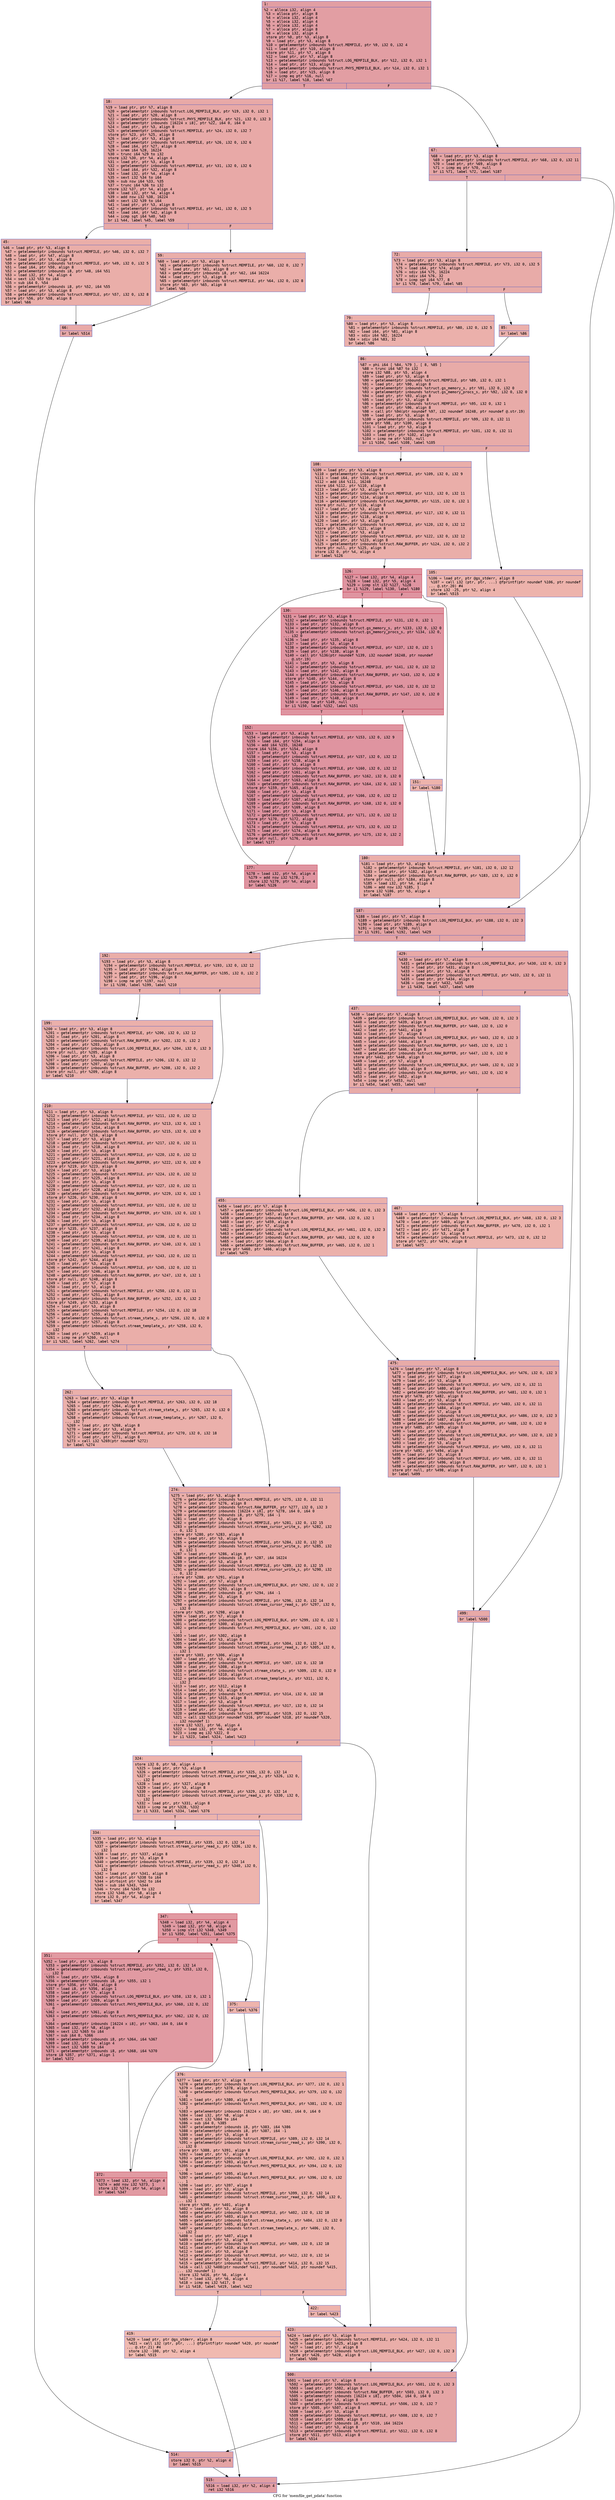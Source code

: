 digraph "CFG for 'memfile_get_pdata' function" {
	label="CFG for 'memfile_get_pdata' function";

	Node0x600000e1c410 [shape=record,color="#3d50c3ff", style=filled, fillcolor="#be242e70" fontname="Courier",label="{1:\l|  %2 = alloca i32, align 4\l  %3 = alloca ptr, align 8\l  %4 = alloca i32, align 4\l  %5 = alloca i32, align 4\l  %6 = alloca i32, align 4\l  %7 = alloca ptr, align 8\l  %8 = alloca i32, align 4\l  store ptr %0, ptr %3, align 8\l  %9 = load ptr, ptr %3, align 8\l  %10 = getelementptr inbounds %struct.MEMFILE, ptr %9, i32 0, i32 4\l  %11 = load ptr, ptr %10, align 8\l  store ptr %11, ptr %7, align 8\l  %12 = load ptr, ptr %7, align 8\l  %13 = getelementptr inbounds %struct.LOG_MEMFILE_BLK, ptr %12, i32 0, i32 1\l  %14 = load ptr, ptr %13, align 8\l  %15 = getelementptr inbounds %struct.PHYS_MEMFILE_BLK, ptr %14, i32 0, i32 1\l  %16 = load ptr, ptr %15, align 8\l  %17 = icmp eq ptr %16, null\l  br i1 %17, label %18, label %67\l|{<s0>T|<s1>F}}"];
	Node0x600000e1c410:s0 -> Node0x600000e1c780[tooltip="1 -> 18\nProbability 37.50%" ];
	Node0x600000e1c410:s1 -> Node0x600000e1c8c0[tooltip="1 -> 67\nProbability 62.50%" ];
	Node0x600000e1c780 [shape=record,color="#3d50c3ff", style=filled, fillcolor="#ca3b3770" fontname="Courier",label="{18:\l|  %19 = load ptr, ptr %7, align 8\l  %20 = getelementptr inbounds %struct.LOG_MEMFILE_BLK, ptr %19, i32 0, i32 1\l  %21 = load ptr, ptr %20, align 8\l  %22 = getelementptr inbounds %struct.PHYS_MEMFILE_BLK, ptr %21, i32 0, i32 3\l  %23 = getelementptr inbounds [16224 x i8], ptr %22, i64 0, i64 0\l  %24 = load ptr, ptr %3, align 8\l  %25 = getelementptr inbounds %struct.MEMFILE, ptr %24, i32 0, i32 7\l  store ptr %23, ptr %25, align 8\l  %26 = load ptr, ptr %3, align 8\l  %27 = getelementptr inbounds %struct.MEMFILE, ptr %26, i32 0, i32 6\l  %28 = load i64, ptr %27, align 8\l  %29 = srem i64 %28, 16224\l  %30 = trunc i64 %29 to i32\l  store i32 %30, ptr %4, align 4\l  %31 = load ptr, ptr %3, align 8\l  %32 = getelementptr inbounds %struct.MEMFILE, ptr %31, i32 0, i32 6\l  %33 = load i64, ptr %32, align 8\l  %34 = load i32, ptr %4, align 4\l  %35 = sext i32 %34 to i64\l  %36 = sub nsw i64 %33, %35\l  %37 = trunc i64 %36 to i32\l  store i32 %37, ptr %4, align 4\l  %38 = load i32, ptr %4, align 4\l  %39 = add nsw i32 %38, 16224\l  %40 = sext i32 %39 to i64\l  %41 = load ptr, ptr %3, align 8\l  %42 = getelementptr inbounds %struct.MEMFILE, ptr %41, i32 0, i32 5\l  %43 = load i64, ptr %42, align 8\l  %44 = icmp sgt i64 %40, %43\l  br i1 %44, label %45, label %59\l|{<s0>T|<s1>F}}"];
	Node0x600000e1c780:s0 -> Node0x600000e1c7d0[tooltip="18 -> 45\nProbability 50.00%" ];
	Node0x600000e1c780:s1 -> Node0x600000e1c820[tooltip="18 -> 59\nProbability 50.00%" ];
	Node0x600000e1c7d0 [shape=record,color="#3d50c3ff", style=filled, fillcolor="#d0473d70" fontname="Courier",label="{45:\l|  %46 = load ptr, ptr %3, align 8\l  %47 = getelementptr inbounds %struct.MEMFILE, ptr %46, i32 0, i32 7\l  %48 = load ptr, ptr %47, align 8\l  %49 = load ptr, ptr %3, align 8\l  %50 = getelementptr inbounds %struct.MEMFILE, ptr %49, i32 0, i32 5\l  %51 = load i64, ptr %50, align 8\l  %52 = getelementptr inbounds i8, ptr %48, i64 %51\l  %53 = load i32, ptr %4, align 4\l  %54 = sext i32 %53 to i64\l  %55 = sub i64 0, %54\l  %56 = getelementptr inbounds i8, ptr %52, i64 %55\l  %57 = load ptr, ptr %3, align 8\l  %58 = getelementptr inbounds %struct.MEMFILE, ptr %57, i32 0, i32 8\l  store ptr %56, ptr %58, align 8\l  br label %66\l}"];
	Node0x600000e1c7d0 -> Node0x600000e1c870[tooltip="45 -> 66\nProbability 100.00%" ];
	Node0x600000e1c820 [shape=record,color="#3d50c3ff", style=filled, fillcolor="#d0473d70" fontname="Courier",label="{59:\l|  %60 = load ptr, ptr %3, align 8\l  %61 = getelementptr inbounds %struct.MEMFILE, ptr %60, i32 0, i32 7\l  %62 = load ptr, ptr %61, align 8\l  %63 = getelementptr inbounds i8, ptr %62, i64 16224\l  %64 = load ptr, ptr %3, align 8\l  %65 = getelementptr inbounds %struct.MEMFILE, ptr %64, i32 0, i32 8\l  store ptr %63, ptr %65, align 8\l  br label %66\l}"];
	Node0x600000e1c820 -> Node0x600000e1c870[tooltip="59 -> 66\nProbability 100.00%" ];
	Node0x600000e1c870 [shape=record,color="#3d50c3ff", style=filled, fillcolor="#ca3b3770" fontname="Courier",label="{66:\l|  br label %514\l}"];
	Node0x600000e1c870 -> Node0x600000e1d400[tooltip="66 -> 514\nProbability 100.00%" ];
	Node0x600000e1c8c0 [shape=record,color="#3d50c3ff", style=filled, fillcolor="#c5333470" fontname="Courier",label="{67:\l|  %68 = load ptr, ptr %3, align 8\l  %69 = getelementptr inbounds %struct.MEMFILE, ptr %68, i32 0, i32 11\l  %70 = load ptr, ptr %69, align 8\l  %71 = icmp eq ptr %70, null\l  br i1 %71, label %72, label %187\l|{<s0>T|<s1>F}}"];
	Node0x600000e1c8c0:s0 -> Node0x600000e1c910[tooltip="67 -> 72\nProbability 37.50%" ];
	Node0x600000e1c8c0:s1 -> Node0x600000e1ccd0[tooltip="67 -> 187\nProbability 62.50%" ];
	Node0x600000e1c910 [shape=record,color="#3d50c3ff", style=filled, fillcolor="#cc403a70" fontname="Courier",label="{72:\l|  %73 = load ptr, ptr %3, align 8\l  %74 = getelementptr inbounds %struct.MEMFILE, ptr %73, i32 0, i32 5\l  %75 = load i64, ptr %74, align 8\l  %76 = sdiv i64 %75, 16224\l  %77 = sdiv i64 %76, 32\l  %78 = icmp sgt i64 %77, 8\l  br i1 %78, label %79, label %85\l|{<s0>T|<s1>F}}"];
	Node0x600000e1c910:s0 -> Node0x600000e1c960[tooltip="72 -> 79\nProbability 50.00%" ];
	Node0x600000e1c910:s1 -> Node0x600000e1c9b0[tooltip="72 -> 85\nProbability 50.00%" ];
	Node0x600000e1c960 [shape=record,color="#3d50c3ff", style=filled, fillcolor="#d24b4070" fontname="Courier",label="{79:\l|  %80 = load ptr, ptr %3, align 8\l  %81 = getelementptr inbounds %struct.MEMFILE, ptr %80, i32 0, i32 5\l  %82 = load i64, ptr %81, align 8\l  %83 = sdiv i64 %82, 16224\l  %84 = sdiv i64 %83, 32\l  br label %86\l}"];
	Node0x600000e1c960 -> Node0x600000e1ca00[tooltip="79 -> 86\nProbability 100.00%" ];
	Node0x600000e1c9b0 [shape=record,color="#3d50c3ff", style=filled, fillcolor="#d24b4070" fontname="Courier",label="{85:\l|  br label %86\l}"];
	Node0x600000e1c9b0 -> Node0x600000e1ca00[tooltip="85 -> 86\nProbability 100.00%" ];
	Node0x600000e1ca00 [shape=record,color="#3d50c3ff", style=filled, fillcolor="#cc403a70" fontname="Courier",label="{86:\l|  %87 = phi i64 [ %84, %79 ], [ 8, %85 ]\l  %88 = trunc i64 %87 to i32\l  store i32 %88, ptr %5, align 4\l  %89 = load ptr, ptr %3, align 8\l  %90 = getelementptr inbounds %struct.MEMFILE, ptr %89, i32 0, i32 1\l  %91 = load ptr, ptr %90, align 8\l  %92 = getelementptr inbounds %struct.gs_memory_s, ptr %91, i32 0, i32 0\l  %93 = getelementptr inbounds %struct.gs_memory_procs_s, ptr %92, i32 0, i32 0\l  %94 = load ptr, ptr %93, align 8\l  %95 = load ptr, ptr %3, align 8\l  %96 = getelementptr inbounds %struct.MEMFILE, ptr %95, i32 0, i32 1\l  %97 = load ptr, ptr %96, align 8\l  %98 = call ptr %94(ptr noundef %97, i32 noundef 16248, ptr noundef @.str.19)\l  %99 = load ptr, ptr %3, align 8\l  %100 = getelementptr inbounds %struct.MEMFILE, ptr %99, i32 0, i32 11\l  store ptr %98, ptr %100, align 8\l  %101 = load ptr, ptr %3, align 8\l  %102 = getelementptr inbounds %struct.MEMFILE, ptr %101, i32 0, i32 11\l  %103 = load ptr, ptr %102, align 8\l  %104 = icmp ne ptr %103, null\l  br i1 %104, label %108, label %105\l|{<s0>T|<s1>F}}"];
	Node0x600000e1ca00:s0 -> Node0x600000e1caa0[tooltip="86 -> 108\nProbability 62.50%" ];
	Node0x600000e1ca00:s1 -> Node0x600000e1ca50[tooltip="86 -> 105\nProbability 37.50%" ];
	Node0x600000e1ca50 [shape=record,color="#3d50c3ff", style=filled, fillcolor="#d6524470" fontname="Courier",label="{105:\l|  %106 = load ptr, ptr @gs_stderr, align 8\l  %107 = call i32 (ptr, ptr, ...) @fprintf(ptr noundef %106, ptr noundef\l... @.str.20) #4\l  store i32 -25, ptr %2, align 4\l  br label %515\l}"];
	Node0x600000e1ca50 -> Node0x600000e1d450[tooltip="105 -> 515\nProbability 100.00%" ];
	Node0x600000e1caa0 [shape=record,color="#3d50c3ff", style=filled, fillcolor="#d0473d70" fontname="Courier",label="{108:\l|  %109 = load ptr, ptr %3, align 8\l  %110 = getelementptr inbounds %struct.MEMFILE, ptr %109, i32 0, i32 9\l  %111 = load i64, ptr %110, align 8\l  %112 = add i64 %111, 16248\l  store i64 %112, ptr %110, align 8\l  %113 = load ptr, ptr %3, align 8\l  %114 = getelementptr inbounds %struct.MEMFILE, ptr %113, i32 0, i32 11\l  %115 = load ptr, ptr %114, align 8\l  %116 = getelementptr inbounds %struct.RAW_BUFFER, ptr %115, i32 0, i32 1\l  store ptr null, ptr %116, align 8\l  %117 = load ptr, ptr %3, align 8\l  %118 = getelementptr inbounds %struct.MEMFILE, ptr %117, i32 0, i32 11\l  %119 = load ptr, ptr %118, align 8\l  %120 = load ptr, ptr %3, align 8\l  %121 = getelementptr inbounds %struct.MEMFILE, ptr %120, i32 0, i32 12\l  store ptr %119, ptr %121, align 8\l  %122 = load ptr, ptr %3, align 8\l  %123 = getelementptr inbounds %struct.MEMFILE, ptr %122, i32 0, i32 12\l  %124 = load ptr, ptr %123, align 8\l  %125 = getelementptr inbounds %struct.RAW_BUFFER, ptr %124, i32 0, i32 2\l  store ptr null, ptr %125, align 8\l  store i32 0, ptr %4, align 4\l  br label %126\l}"];
	Node0x600000e1caa0 -> Node0x600000e1caf0[tooltip="108 -> 126\nProbability 100.00%" ];
	Node0x600000e1caf0 [shape=record,color="#b70d28ff", style=filled, fillcolor="#b70d2870" fontname="Courier",label="{126:\l|  %127 = load i32, ptr %4, align 4\l  %128 = load i32, ptr %5, align 4\l  %129 = icmp slt i32 %127, %128\l  br i1 %129, label %130, label %180\l|{<s0>T|<s1>F}}"];
	Node0x600000e1caf0:s0 -> Node0x600000e1cb40[tooltip="126 -> 130\nProbability 96.88%" ];
	Node0x600000e1caf0:s1 -> Node0x600000e1cc80[tooltip="126 -> 180\nProbability 3.12%" ];
	Node0x600000e1cb40 [shape=record,color="#b70d28ff", style=filled, fillcolor="#b70d2870" fontname="Courier",label="{130:\l|  %131 = load ptr, ptr %3, align 8\l  %132 = getelementptr inbounds %struct.MEMFILE, ptr %131, i32 0, i32 1\l  %133 = load ptr, ptr %132, align 8\l  %134 = getelementptr inbounds %struct.gs_memory_s, ptr %133, i32 0, i32 0\l  %135 = getelementptr inbounds %struct.gs_memory_procs_s, ptr %134, i32 0,\l... i32 0\l  %136 = load ptr, ptr %135, align 8\l  %137 = load ptr, ptr %3, align 8\l  %138 = getelementptr inbounds %struct.MEMFILE, ptr %137, i32 0, i32 1\l  %139 = load ptr, ptr %138, align 8\l  %140 = call ptr %136(ptr noundef %139, i32 noundef 16248, ptr noundef\l... @.str.19)\l  %141 = load ptr, ptr %3, align 8\l  %142 = getelementptr inbounds %struct.MEMFILE, ptr %141, i32 0, i32 12\l  %143 = load ptr, ptr %142, align 8\l  %144 = getelementptr inbounds %struct.RAW_BUFFER, ptr %143, i32 0, i32 0\l  store ptr %140, ptr %144, align 8\l  %145 = load ptr, ptr %3, align 8\l  %146 = getelementptr inbounds %struct.MEMFILE, ptr %145, i32 0, i32 12\l  %147 = load ptr, ptr %146, align 8\l  %148 = getelementptr inbounds %struct.RAW_BUFFER, ptr %147, i32 0, i32 0\l  %149 = load ptr, ptr %148, align 8\l  %150 = icmp ne ptr %149, null\l  br i1 %150, label %152, label %151\l|{<s0>T|<s1>F}}"];
	Node0x600000e1cb40:s0 -> Node0x600000e1cbe0[tooltip="130 -> 152\nProbability 96.88%" ];
	Node0x600000e1cb40:s1 -> Node0x600000e1cb90[tooltip="130 -> 151\nProbability 3.12%" ];
	Node0x600000e1cb90 [shape=record,color="#3d50c3ff", style=filled, fillcolor="#d6524470" fontname="Courier",label="{151:\l|  br label %180\l}"];
	Node0x600000e1cb90 -> Node0x600000e1cc80[tooltip="151 -> 180\nProbability 100.00%" ];
	Node0x600000e1cbe0 [shape=record,color="#b70d28ff", style=filled, fillcolor="#b70d2870" fontname="Courier",label="{152:\l|  %153 = load ptr, ptr %3, align 8\l  %154 = getelementptr inbounds %struct.MEMFILE, ptr %153, i32 0, i32 9\l  %155 = load i64, ptr %154, align 8\l  %156 = add i64 %155, 16248\l  store i64 %156, ptr %154, align 8\l  %157 = load ptr, ptr %3, align 8\l  %158 = getelementptr inbounds %struct.MEMFILE, ptr %157, i32 0, i32 12\l  %159 = load ptr, ptr %158, align 8\l  %160 = load ptr, ptr %3, align 8\l  %161 = getelementptr inbounds %struct.MEMFILE, ptr %160, i32 0, i32 12\l  %162 = load ptr, ptr %161, align 8\l  %163 = getelementptr inbounds %struct.RAW_BUFFER, ptr %162, i32 0, i32 0\l  %164 = load ptr, ptr %163, align 8\l  %165 = getelementptr inbounds %struct.RAW_BUFFER, ptr %164, i32 0, i32 1\l  store ptr %159, ptr %165, align 8\l  %166 = load ptr, ptr %3, align 8\l  %167 = getelementptr inbounds %struct.MEMFILE, ptr %166, i32 0, i32 12\l  %168 = load ptr, ptr %167, align 8\l  %169 = getelementptr inbounds %struct.RAW_BUFFER, ptr %168, i32 0, i32 0\l  %170 = load ptr, ptr %169, align 8\l  %171 = load ptr, ptr %3, align 8\l  %172 = getelementptr inbounds %struct.MEMFILE, ptr %171, i32 0, i32 12\l  store ptr %170, ptr %172, align 8\l  %173 = load ptr, ptr %3, align 8\l  %174 = getelementptr inbounds %struct.MEMFILE, ptr %173, i32 0, i32 12\l  %175 = load ptr, ptr %174, align 8\l  %176 = getelementptr inbounds %struct.RAW_BUFFER, ptr %175, i32 0, i32 2\l  store ptr null, ptr %176, align 8\l  br label %177\l}"];
	Node0x600000e1cbe0 -> Node0x600000e1cc30[tooltip="152 -> 177\nProbability 100.00%" ];
	Node0x600000e1cc30 [shape=record,color="#b70d28ff", style=filled, fillcolor="#b70d2870" fontname="Courier",label="{177:\l|  %178 = load i32, ptr %4, align 4\l  %179 = add nsw i32 %178, 1\l  store i32 %179, ptr %4, align 4\l  br label %126\l}"];
	Node0x600000e1cc30 -> Node0x600000e1caf0[tooltip="177 -> 126\nProbability 100.00%" ];
	Node0x600000e1cc80 [shape=record,color="#3d50c3ff", style=filled, fillcolor="#d0473d70" fontname="Courier",label="{180:\l|  %181 = load ptr, ptr %3, align 8\l  %182 = getelementptr inbounds %struct.MEMFILE, ptr %181, i32 0, i32 12\l  %183 = load ptr, ptr %182, align 8\l  %184 = getelementptr inbounds %struct.RAW_BUFFER, ptr %183, i32 0, i32 0\l  store ptr null, ptr %184, align 8\l  %185 = load i32, ptr %4, align 4\l  %186 = add nsw i32 %185, 1\l  store i32 %186, ptr %5, align 4\l  br label %187\l}"];
	Node0x600000e1cc80 -> Node0x600000e1ccd0[tooltip="180 -> 187\nProbability 100.00%" ];
	Node0x600000e1ccd0 [shape=record,color="#3d50c3ff", style=filled, fillcolor="#c5333470" fontname="Courier",label="{187:\l|  %188 = load ptr, ptr %7, align 8\l  %189 = getelementptr inbounds %struct.LOG_MEMFILE_BLK, ptr %188, i32 0, i32 3\l  %190 = load ptr, ptr %189, align 8\l  %191 = icmp eq ptr %190, null\l  br i1 %191, label %192, label %429\l|{<s0>T|<s1>F}}"];
	Node0x600000e1ccd0:s0 -> Node0x600000e1cd20[tooltip="187 -> 192\nProbability 37.50%" ];
	Node0x600000e1ccd0:s1 -> Node0x600000e1d1d0[tooltip="187 -> 429\nProbability 62.50%" ];
	Node0x600000e1cd20 [shape=record,color="#3d50c3ff", style=filled, fillcolor="#d0473d70" fontname="Courier",label="{192:\l|  %193 = load ptr, ptr %3, align 8\l  %194 = getelementptr inbounds %struct.MEMFILE, ptr %193, i32 0, i32 12\l  %195 = load ptr, ptr %194, align 8\l  %196 = getelementptr inbounds %struct.RAW_BUFFER, ptr %195, i32 0, i32 2\l  %197 = load ptr, ptr %196, align 8\l  %198 = icmp ne ptr %197, null\l  br i1 %198, label %199, label %210\l|{<s0>T|<s1>F}}"];
	Node0x600000e1cd20:s0 -> Node0x600000e1cd70[tooltip="192 -> 199\nProbability 62.50%" ];
	Node0x600000e1cd20:s1 -> Node0x600000e1cdc0[tooltip="192 -> 210\nProbability 37.50%" ];
	Node0x600000e1cd70 [shape=record,color="#3d50c3ff", style=filled, fillcolor="#d24b4070" fontname="Courier",label="{199:\l|  %200 = load ptr, ptr %3, align 8\l  %201 = getelementptr inbounds %struct.MEMFILE, ptr %200, i32 0, i32 12\l  %202 = load ptr, ptr %201, align 8\l  %203 = getelementptr inbounds %struct.RAW_BUFFER, ptr %202, i32 0, i32 2\l  %204 = load ptr, ptr %203, align 8\l  %205 = getelementptr inbounds %struct.LOG_MEMFILE_BLK, ptr %204, i32 0, i32 3\l  store ptr null, ptr %205, align 8\l  %206 = load ptr, ptr %3, align 8\l  %207 = getelementptr inbounds %struct.MEMFILE, ptr %206, i32 0, i32 12\l  %208 = load ptr, ptr %207, align 8\l  %209 = getelementptr inbounds %struct.RAW_BUFFER, ptr %208, i32 0, i32 2\l  store ptr null, ptr %209, align 8\l  br label %210\l}"];
	Node0x600000e1cd70 -> Node0x600000e1cdc0[tooltip="199 -> 210\nProbability 100.00%" ];
	Node0x600000e1cdc0 [shape=record,color="#3d50c3ff", style=filled, fillcolor="#d0473d70" fontname="Courier",label="{210:\l|  %211 = load ptr, ptr %3, align 8\l  %212 = getelementptr inbounds %struct.MEMFILE, ptr %211, i32 0, i32 12\l  %213 = load ptr, ptr %212, align 8\l  %214 = getelementptr inbounds %struct.RAW_BUFFER, ptr %213, i32 0, i32 1\l  %215 = load ptr, ptr %214, align 8\l  %216 = getelementptr inbounds %struct.RAW_BUFFER, ptr %215, i32 0, i32 0\l  store ptr null, ptr %216, align 8\l  %217 = load ptr, ptr %3, align 8\l  %218 = getelementptr inbounds %struct.MEMFILE, ptr %217, i32 0, i32 11\l  %219 = load ptr, ptr %218, align 8\l  %220 = load ptr, ptr %3, align 8\l  %221 = getelementptr inbounds %struct.MEMFILE, ptr %220, i32 0, i32 12\l  %222 = load ptr, ptr %221, align 8\l  %223 = getelementptr inbounds %struct.RAW_BUFFER, ptr %222, i32 0, i32 0\l  store ptr %219, ptr %223, align 8\l  %224 = load ptr, ptr %3, align 8\l  %225 = getelementptr inbounds %struct.MEMFILE, ptr %224, i32 0, i32 12\l  %226 = load ptr, ptr %225, align 8\l  %227 = load ptr, ptr %3, align 8\l  %228 = getelementptr inbounds %struct.MEMFILE, ptr %227, i32 0, i32 11\l  %229 = load ptr, ptr %228, align 8\l  %230 = getelementptr inbounds %struct.RAW_BUFFER, ptr %229, i32 0, i32 1\l  store ptr %226, ptr %230, align 8\l  %231 = load ptr, ptr %3, align 8\l  %232 = getelementptr inbounds %struct.MEMFILE, ptr %231, i32 0, i32 12\l  %233 = load ptr, ptr %232, align 8\l  %234 = getelementptr inbounds %struct.RAW_BUFFER, ptr %233, i32 0, i32 1\l  %235 = load ptr, ptr %234, align 8\l  %236 = load ptr, ptr %3, align 8\l  %237 = getelementptr inbounds %struct.MEMFILE, ptr %236, i32 0, i32 12\l  store ptr %235, ptr %237, align 8\l  %238 = load ptr, ptr %3, align 8\l  %239 = getelementptr inbounds %struct.MEMFILE, ptr %238, i32 0, i32 11\l  %240 = load ptr, ptr %239, align 8\l  %241 = getelementptr inbounds %struct.RAW_BUFFER, ptr %240, i32 0, i32 1\l  %242 = load ptr, ptr %241, align 8\l  %243 = load ptr, ptr %3, align 8\l  %244 = getelementptr inbounds %struct.MEMFILE, ptr %243, i32 0, i32 11\l  store ptr %242, ptr %244, align 8\l  %245 = load ptr, ptr %3, align 8\l  %246 = getelementptr inbounds %struct.MEMFILE, ptr %245, i32 0, i32 11\l  %247 = load ptr, ptr %246, align 8\l  %248 = getelementptr inbounds %struct.RAW_BUFFER, ptr %247, i32 0, i32 1\l  store ptr null, ptr %248, align 8\l  %249 = load ptr, ptr %7, align 8\l  %250 = load ptr, ptr %3, align 8\l  %251 = getelementptr inbounds %struct.MEMFILE, ptr %250, i32 0, i32 11\l  %252 = load ptr, ptr %251, align 8\l  %253 = getelementptr inbounds %struct.RAW_BUFFER, ptr %252, i32 0, i32 2\l  store ptr %249, ptr %253, align 8\l  %254 = load ptr, ptr %3, align 8\l  %255 = getelementptr inbounds %struct.MEMFILE, ptr %254, i32 0, i32 18\l  %256 = load ptr, ptr %255, align 8\l  %257 = getelementptr inbounds %struct.stream_state_s, ptr %256, i32 0, i32 0\l  %258 = load ptr, ptr %257, align 8\l  %259 = getelementptr inbounds %struct.stream_template_s, ptr %258, i32 0,\l... i32 7\l  %260 = load ptr, ptr %259, align 8\l  %261 = icmp ne ptr %260, null\l  br i1 %261, label %262, label %274\l|{<s0>T|<s1>F}}"];
	Node0x600000e1cdc0:s0 -> Node0x600000e1ce10[tooltip="210 -> 262\nProbability 62.50%" ];
	Node0x600000e1cdc0:s1 -> Node0x600000e1ce60[tooltip="210 -> 274\nProbability 37.50%" ];
	Node0x600000e1ce10 [shape=record,color="#3d50c3ff", style=filled, fillcolor="#d24b4070" fontname="Courier",label="{262:\l|  %263 = load ptr, ptr %3, align 8\l  %264 = getelementptr inbounds %struct.MEMFILE, ptr %263, i32 0, i32 18\l  %265 = load ptr, ptr %264, align 8\l  %266 = getelementptr inbounds %struct.stream_state_s, ptr %265, i32 0, i32 0\l  %267 = load ptr, ptr %266, align 8\l  %268 = getelementptr inbounds %struct.stream_template_s, ptr %267, i32 0,\l... i32 7\l  %269 = load ptr, ptr %268, align 8\l  %270 = load ptr, ptr %3, align 8\l  %271 = getelementptr inbounds %struct.MEMFILE, ptr %270, i32 0, i32 18\l  %272 = load ptr, ptr %271, align 8\l  %273 = call i32 %269(ptr noundef %272)\l  br label %274\l}"];
	Node0x600000e1ce10 -> Node0x600000e1ce60[tooltip="262 -> 274\nProbability 100.00%" ];
	Node0x600000e1ce60 [shape=record,color="#3d50c3ff", style=filled, fillcolor="#d0473d70" fontname="Courier",label="{274:\l|  %275 = load ptr, ptr %3, align 8\l  %276 = getelementptr inbounds %struct.MEMFILE, ptr %275, i32 0, i32 11\l  %277 = load ptr, ptr %276, align 8\l  %278 = getelementptr inbounds %struct.RAW_BUFFER, ptr %277, i32 0, i32 3\l  %279 = getelementptr inbounds [16224 x i8], ptr %278, i64 0, i64 0\l  %280 = getelementptr inbounds i8, ptr %279, i64 -1\l  %281 = load ptr, ptr %3, align 8\l  %282 = getelementptr inbounds %struct.MEMFILE, ptr %281, i32 0, i32 15\l  %283 = getelementptr inbounds %struct.stream_cursor_write_s, ptr %282, i32\l... 0, i32 1\l  store ptr %280, ptr %283, align 8\l  %284 = load ptr, ptr %3, align 8\l  %285 = getelementptr inbounds %struct.MEMFILE, ptr %284, i32 0, i32 15\l  %286 = getelementptr inbounds %struct.stream_cursor_write_s, ptr %285, i32\l... 0, i32 1\l  %287 = load ptr, ptr %286, align 8\l  %288 = getelementptr inbounds i8, ptr %287, i64 16224\l  %289 = load ptr, ptr %3, align 8\l  %290 = getelementptr inbounds %struct.MEMFILE, ptr %289, i32 0, i32 15\l  %291 = getelementptr inbounds %struct.stream_cursor_write_s, ptr %290, i32\l... 0, i32 2\l  store ptr %288, ptr %291, align 8\l  %292 = load ptr, ptr %7, align 8\l  %293 = getelementptr inbounds %struct.LOG_MEMFILE_BLK, ptr %292, i32 0, i32 2\l  %294 = load ptr, ptr %293, align 8\l  %295 = getelementptr inbounds i8, ptr %294, i64 -1\l  %296 = load ptr, ptr %3, align 8\l  %297 = getelementptr inbounds %struct.MEMFILE, ptr %296, i32 0, i32 14\l  %298 = getelementptr inbounds %struct.stream_cursor_read_s, ptr %297, i32 0,\l... i32 0\l  store ptr %295, ptr %298, align 8\l  %299 = load ptr, ptr %7, align 8\l  %300 = getelementptr inbounds %struct.LOG_MEMFILE_BLK, ptr %299, i32 0, i32 1\l  %301 = load ptr, ptr %300, align 8\l  %302 = getelementptr inbounds %struct.PHYS_MEMFILE_BLK, ptr %301, i32 0, i32\l... 1\l  %303 = load ptr, ptr %302, align 8\l  %304 = load ptr, ptr %3, align 8\l  %305 = getelementptr inbounds %struct.MEMFILE, ptr %304, i32 0, i32 14\l  %306 = getelementptr inbounds %struct.stream_cursor_read_s, ptr %305, i32 0,\l... i32 1\l  store ptr %303, ptr %306, align 8\l  %307 = load ptr, ptr %3, align 8\l  %308 = getelementptr inbounds %struct.MEMFILE, ptr %307, i32 0, i32 18\l  %309 = load ptr, ptr %308, align 8\l  %310 = getelementptr inbounds %struct.stream_state_s, ptr %309, i32 0, i32 0\l  %311 = load ptr, ptr %310, align 8\l  %312 = getelementptr inbounds %struct.stream_template_s, ptr %311, i32 0,\l... i32 2\l  %313 = load ptr, ptr %312, align 8\l  %314 = load ptr, ptr %3, align 8\l  %315 = getelementptr inbounds %struct.MEMFILE, ptr %314, i32 0, i32 18\l  %316 = load ptr, ptr %315, align 8\l  %317 = load ptr, ptr %3, align 8\l  %318 = getelementptr inbounds %struct.MEMFILE, ptr %317, i32 0, i32 14\l  %319 = load ptr, ptr %3, align 8\l  %320 = getelementptr inbounds %struct.MEMFILE, ptr %319, i32 0, i32 15\l  %321 = call i32 %313(ptr noundef %316, ptr noundef %318, ptr noundef %320,\l... i32 noundef 1)\l  store i32 %321, ptr %6, align 4\l  %322 = load i32, ptr %6, align 4\l  %323 = icmp eq i32 %322, 0\l  br i1 %323, label %324, label %423\l|{<s0>T|<s1>F}}"];
	Node0x600000e1ce60:s0 -> Node0x600000e1ceb0[tooltip="274 -> 324\nProbability 37.50%" ];
	Node0x600000e1ce60:s1 -> Node0x600000e1d180[tooltip="274 -> 423\nProbability 62.50%" ];
	Node0x600000e1ceb0 [shape=record,color="#3d50c3ff", style=filled, fillcolor="#d6524470" fontname="Courier",label="{324:\l|  store i32 0, ptr %8, align 4\l  %325 = load ptr, ptr %3, align 8\l  %326 = getelementptr inbounds %struct.MEMFILE, ptr %325, i32 0, i32 14\l  %327 = getelementptr inbounds %struct.stream_cursor_read_s, ptr %326, i32 0,\l... i32 0\l  %328 = load ptr, ptr %327, align 8\l  %329 = load ptr, ptr %3, align 8\l  %330 = getelementptr inbounds %struct.MEMFILE, ptr %329, i32 0, i32 14\l  %331 = getelementptr inbounds %struct.stream_cursor_read_s, ptr %330, i32 0,\l... i32 1\l  %332 = load ptr, ptr %331, align 8\l  %333 = icmp ne ptr %328, %332\l  br i1 %333, label %334, label %376\l|{<s0>T|<s1>F}}"];
	Node0x600000e1ceb0:s0 -> Node0x600000e1cf00[tooltip="324 -> 334\nProbability 62.50%" ];
	Node0x600000e1ceb0:s1 -> Node0x600000e1d090[tooltip="324 -> 376\nProbability 37.50%" ];
	Node0x600000e1cf00 [shape=record,color="#3d50c3ff", style=filled, fillcolor="#d8564670" fontname="Courier",label="{334:\l|  %335 = load ptr, ptr %3, align 8\l  %336 = getelementptr inbounds %struct.MEMFILE, ptr %335, i32 0, i32 14\l  %337 = getelementptr inbounds %struct.stream_cursor_read_s, ptr %336, i32 0,\l... i32 1\l  %338 = load ptr, ptr %337, align 8\l  %339 = load ptr, ptr %3, align 8\l  %340 = getelementptr inbounds %struct.MEMFILE, ptr %339, i32 0, i32 14\l  %341 = getelementptr inbounds %struct.stream_cursor_read_s, ptr %340, i32 0,\l... i32 0\l  %342 = load ptr, ptr %341, align 8\l  %343 = ptrtoint ptr %338 to i64\l  %344 = ptrtoint ptr %342 to i64\l  %345 = sub i64 %343, %344\l  %346 = trunc i64 %345 to i32\l  store i32 %346, ptr %8, align 4\l  store i32 0, ptr %4, align 4\l  br label %347\l}"];
	Node0x600000e1cf00 -> Node0x600000e1cf50[tooltip="334 -> 347\nProbability 100.00%" ];
	Node0x600000e1cf50 [shape=record,color="#b70d28ff", style=filled, fillcolor="#bb1b2c70" fontname="Courier",label="{347:\l|  %348 = load i32, ptr %4, align 4\l  %349 = load i32, ptr %8, align 4\l  %350 = icmp slt i32 %348, %349\l  br i1 %350, label %351, label %375\l|{<s0>T|<s1>F}}"];
	Node0x600000e1cf50:s0 -> Node0x600000e1cfa0[tooltip="347 -> 351\nProbability 96.88%" ];
	Node0x600000e1cf50:s1 -> Node0x600000e1d040[tooltip="347 -> 375\nProbability 3.12%" ];
	Node0x600000e1cfa0 [shape=record,color="#b70d28ff", style=filled, fillcolor="#bb1b2c70" fontname="Courier",label="{351:\l|  %352 = load ptr, ptr %3, align 8\l  %353 = getelementptr inbounds %struct.MEMFILE, ptr %352, i32 0, i32 14\l  %354 = getelementptr inbounds %struct.stream_cursor_read_s, ptr %353, i32 0,\l... i32 0\l  %355 = load ptr, ptr %354, align 8\l  %356 = getelementptr inbounds i8, ptr %355, i32 1\l  store ptr %356, ptr %354, align 8\l  %357 = load i8, ptr %356, align 1\l  %358 = load ptr, ptr %7, align 8\l  %359 = getelementptr inbounds %struct.LOG_MEMFILE_BLK, ptr %358, i32 0, i32 1\l  %360 = load ptr, ptr %359, align 8\l  %361 = getelementptr inbounds %struct.PHYS_MEMFILE_BLK, ptr %360, i32 0, i32\l... 0\l  %362 = load ptr, ptr %361, align 8\l  %363 = getelementptr inbounds %struct.PHYS_MEMFILE_BLK, ptr %362, i32 0, i32\l... 3\l  %364 = getelementptr inbounds [16224 x i8], ptr %363, i64 0, i64 0\l  %365 = load i32, ptr %8, align 4\l  %366 = sext i32 %365 to i64\l  %367 = sub i64 0, %366\l  %368 = getelementptr inbounds i8, ptr %364, i64 %367\l  %369 = load i32, ptr %4, align 4\l  %370 = sext i32 %369 to i64\l  %371 = getelementptr inbounds i8, ptr %368, i64 %370\l  store i8 %357, ptr %371, align 1\l  br label %372\l}"];
	Node0x600000e1cfa0 -> Node0x600000e1cff0[tooltip="351 -> 372\nProbability 100.00%" ];
	Node0x600000e1cff0 [shape=record,color="#b70d28ff", style=filled, fillcolor="#bb1b2c70" fontname="Courier",label="{372:\l|  %373 = load i32, ptr %4, align 4\l  %374 = add nsw i32 %373, 1\l  store i32 %374, ptr %4, align 4\l  br label %347\l}"];
	Node0x600000e1cff0 -> Node0x600000e1cf50[tooltip="372 -> 347\nProbability 100.00%" ];
	Node0x600000e1d040 [shape=record,color="#3d50c3ff", style=filled, fillcolor="#d8564670" fontname="Courier",label="{375:\l|  br label %376\l}"];
	Node0x600000e1d040 -> Node0x600000e1d090[tooltip="375 -> 376\nProbability 100.00%" ];
	Node0x600000e1d090 [shape=record,color="#3d50c3ff", style=filled, fillcolor="#d6524470" fontname="Courier",label="{376:\l|  %377 = load ptr, ptr %7, align 8\l  %378 = getelementptr inbounds %struct.LOG_MEMFILE_BLK, ptr %377, i32 0, i32 1\l  %379 = load ptr, ptr %378, align 8\l  %380 = getelementptr inbounds %struct.PHYS_MEMFILE_BLK, ptr %379, i32 0, i32\l... 0\l  %381 = load ptr, ptr %380, align 8\l  %382 = getelementptr inbounds %struct.PHYS_MEMFILE_BLK, ptr %381, i32 0, i32\l... 3\l  %383 = getelementptr inbounds [16224 x i8], ptr %382, i64 0, i64 0\l  %384 = load i32, ptr %8, align 4\l  %385 = sext i32 %384 to i64\l  %386 = sub i64 0, %385\l  %387 = getelementptr inbounds i8, ptr %383, i64 %386\l  %388 = getelementptr inbounds i8, ptr %387, i64 -1\l  %389 = load ptr, ptr %3, align 8\l  %390 = getelementptr inbounds %struct.MEMFILE, ptr %389, i32 0, i32 14\l  %391 = getelementptr inbounds %struct.stream_cursor_read_s, ptr %390, i32 0,\l... i32 0\l  store ptr %388, ptr %391, align 8\l  %392 = load ptr, ptr %7, align 8\l  %393 = getelementptr inbounds %struct.LOG_MEMFILE_BLK, ptr %392, i32 0, i32 1\l  %394 = load ptr, ptr %393, align 8\l  %395 = getelementptr inbounds %struct.PHYS_MEMFILE_BLK, ptr %394, i32 0, i32\l... 0\l  %396 = load ptr, ptr %395, align 8\l  %397 = getelementptr inbounds %struct.PHYS_MEMFILE_BLK, ptr %396, i32 0, i32\l... 1\l  %398 = load ptr, ptr %397, align 8\l  %399 = load ptr, ptr %3, align 8\l  %400 = getelementptr inbounds %struct.MEMFILE, ptr %399, i32 0, i32 14\l  %401 = getelementptr inbounds %struct.stream_cursor_read_s, ptr %400, i32 0,\l... i32 1\l  store ptr %398, ptr %401, align 8\l  %402 = load ptr, ptr %3, align 8\l  %403 = getelementptr inbounds %struct.MEMFILE, ptr %402, i32 0, i32 18\l  %404 = load ptr, ptr %403, align 8\l  %405 = getelementptr inbounds %struct.stream_state_s, ptr %404, i32 0, i32 0\l  %406 = load ptr, ptr %405, align 8\l  %407 = getelementptr inbounds %struct.stream_template_s, ptr %406, i32 0,\l... i32 2\l  %408 = load ptr, ptr %407, align 8\l  %409 = load ptr, ptr %3, align 8\l  %410 = getelementptr inbounds %struct.MEMFILE, ptr %409, i32 0, i32 18\l  %411 = load ptr, ptr %410, align 8\l  %412 = load ptr, ptr %3, align 8\l  %413 = getelementptr inbounds %struct.MEMFILE, ptr %412, i32 0, i32 14\l  %414 = load ptr, ptr %3, align 8\l  %415 = getelementptr inbounds %struct.MEMFILE, ptr %414, i32 0, i32 15\l  %416 = call i32 %408(ptr noundef %411, ptr noundef %413, ptr noundef %415,\l... i32 noundef 1)\l  store i32 %416, ptr %6, align 4\l  %417 = load i32, ptr %6, align 4\l  %418 = icmp eq i32 %417, 0\l  br i1 %418, label %419, label %422\l|{<s0>T|<s1>F}}"];
	Node0x600000e1d090:s0 -> Node0x600000e1d0e0[tooltip="376 -> 419\nProbability 37.50%" ];
	Node0x600000e1d090:s1 -> Node0x600000e1d130[tooltip="376 -> 422\nProbability 62.50%" ];
	Node0x600000e1d0e0 [shape=record,color="#3d50c3ff", style=filled, fillcolor="#de614d70" fontname="Courier",label="{419:\l|  %420 = load ptr, ptr @gs_stderr, align 8\l  %421 = call i32 (ptr, ptr, ...) @fprintf(ptr noundef %420, ptr noundef\l... @.str.21) #4\l  store i32 -100, ptr %2, align 4\l  br label %515\l}"];
	Node0x600000e1d0e0 -> Node0x600000e1d450[tooltip="419 -> 515\nProbability 100.00%" ];
	Node0x600000e1d130 [shape=record,color="#3d50c3ff", style=filled, fillcolor="#d8564670" fontname="Courier",label="{422:\l|  br label %423\l}"];
	Node0x600000e1d130 -> Node0x600000e1d180[tooltip="422 -> 423\nProbability 100.00%" ];
	Node0x600000e1d180 [shape=record,color="#3d50c3ff", style=filled, fillcolor="#d0473d70" fontname="Courier",label="{423:\l|  %424 = load ptr, ptr %3, align 8\l  %425 = getelementptr inbounds %struct.MEMFILE, ptr %424, i32 0, i32 11\l  %426 = load ptr, ptr %425, align 8\l  %427 = load ptr, ptr %7, align 8\l  %428 = getelementptr inbounds %struct.LOG_MEMFILE_BLK, ptr %427, i32 0, i32 3\l  store ptr %426, ptr %428, align 8\l  br label %500\l}"];
	Node0x600000e1d180 -> Node0x600000e1d3b0[tooltip="423 -> 500\nProbability 100.00%" ];
	Node0x600000e1d1d0 [shape=record,color="#3d50c3ff", style=filled, fillcolor="#ca3b3770" fontname="Courier",label="{429:\l|  %430 = load ptr, ptr %7, align 8\l  %431 = getelementptr inbounds %struct.LOG_MEMFILE_BLK, ptr %430, i32 0, i32 3\l  %432 = load ptr, ptr %431, align 8\l  %433 = load ptr, ptr %3, align 8\l  %434 = getelementptr inbounds %struct.MEMFILE, ptr %433, i32 0, i32 11\l  %435 = load ptr, ptr %434, align 8\l  %436 = icmp ne ptr %432, %435\l  br i1 %436, label %437, label %499\l|{<s0>T|<s1>F}}"];
	Node0x600000e1d1d0:s0 -> Node0x600000e1d220[tooltip="429 -> 437\nProbability 62.50%" ];
	Node0x600000e1d1d0:s1 -> Node0x600000e1d360[tooltip="429 -> 499\nProbability 37.50%" ];
	Node0x600000e1d220 [shape=record,color="#3d50c3ff", style=filled, fillcolor="#cc403a70" fontname="Courier",label="{437:\l|  %438 = load ptr, ptr %7, align 8\l  %439 = getelementptr inbounds %struct.LOG_MEMFILE_BLK, ptr %438, i32 0, i32 3\l  %440 = load ptr, ptr %439, align 8\l  %441 = getelementptr inbounds %struct.RAW_BUFFER, ptr %440, i32 0, i32 0\l  %442 = load ptr, ptr %441, align 8\l  %443 = load ptr, ptr %7, align 8\l  %444 = getelementptr inbounds %struct.LOG_MEMFILE_BLK, ptr %443, i32 0, i32 3\l  %445 = load ptr, ptr %444, align 8\l  %446 = getelementptr inbounds %struct.RAW_BUFFER, ptr %445, i32 0, i32 1\l  %447 = load ptr, ptr %446, align 8\l  %448 = getelementptr inbounds %struct.RAW_BUFFER, ptr %447, i32 0, i32 0\l  store ptr %442, ptr %448, align 8\l  %449 = load ptr, ptr %7, align 8\l  %450 = getelementptr inbounds %struct.LOG_MEMFILE_BLK, ptr %449, i32 0, i32 3\l  %451 = load ptr, ptr %450, align 8\l  %452 = getelementptr inbounds %struct.RAW_BUFFER, ptr %451, i32 0, i32 0\l  %453 = load ptr, ptr %452, align 8\l  %454 = icmp ne ptr %453, null\l  br i1 %454, label %455, label %467\l|{<s0>T|<s1>F}}"];
	Node0x600000e1d220:s0 -> Node0x600000e1d270[tooltip="437 -> 455\nProbability 62.50%" ];
	Node0x600000e1d220:s1 -> Node0x600000e1d2c0[tooltip="437 -> 467\nProbability 37.50%" ];
	Node0x600000e1d270 [shape=record,color="#3d50c3ff", style=filled, fillcolor="#d24b4070" fontname="Courier",label="{455:\l|  %456 = load ptr, ptr %7, align 8\l  %457 = getelementptr inbounds %struct.LOG_MEMFILE_BLK, ptr %456, i32 0, i32 3\l  %458 = load ptr, ptr %457, align 8\l  %459 = getelementptr inbounds %struct.RAW_BUFFER, ptr %458, i32 0, i32 1\l  %460 = load ptr, ptr %459, align 8\l  %461 = load ptr, ptr %7, align 8\l  %462 = getelementptr inbounds %struct.LOG_MEMFILE_BLK, ptr %461, i32 0, i32 3\l  %463 = load ptr, ptr %462, align 8\l  %464 = getelementptr inbounds %struct.RAW_BUFFER, ptr %463, i32 0, i32 0\l  %465 = load ptr, ptr %464, align 8\l  %466 = getelementptr inbounds %struct.RAW_BUFFER, ptr %465, i32 0, i32 1\l  store ptr %460, ptr %466, align 8\l  br label %475\l}"];
	Node0x600000e1d270 -> Node0x600000e1d310[tooltip="455 -> 475\nProbability 100.00%" ];
	Node0x600000e1d2c0 [shape=record,color="#3d50c3ff", style=filled, fillcolor="#d6524470" fontname="Courier",label="{467:\l|  %468 = load ptr, ptr %7, align 8\l  %469 = getelementptr inbounds %struct.LOG_MEMFILE_BLK, ptr %468, i32 0, i32 3\l  %470 = load ptr, ptr %469, align 8\l  %471 = getelementptr inbounds %struct.RAW_BUFFER, ptr %470, i32 0, i32 1\l  %472 = load ptr, ptr %471, align 8\l  %473 = load ptr, ptr %3, align 8\l  %474 = getelementptr inbounds %struct.MEMFILE, ptr %473, i32 0, i32 12\l  store ptr %472, ptr %474, align 8\l  br label %475\l}"];
	Node0x600000e1d2c0 -> Node0x600000e1d310[tooltip="467 -> 475\nProbability 100.00%" ];
	Node0x600000e1d310 [shape=record,color="#3d50c3ff", style=filled, fillcolor="#cc403a70" fontname="Courier",label="{475:\l|  %476 = load ptr, ptr %7, align 8\l  %477 = getelementptr inbounds %struct.LOG_MEMFILE_BLK, ptr %476, i32 0, i32 3\l  %478 = load ptr, ptr %477, align 8\l  %479 = load ptr, ptr %3, align 8\l  %480 = getelementptr inbounds %struct.MEMFILE, ptr %479, i32 0, i32 11\l  %481 = load ptr, ptr %480, align 8\l  %482 = getelementptr inbounds %struct.RAW_BUFFER, ptr %481, i32 0, i32 1\l  store ptr %478, ptr %482, align 8\l  %483 = load ptr, ptr %3, align 8\l  %484 = getelementptr inbounds %struct.MEMFILE, ptr %483, i32 0, i32 11\l  %485 = load ptr, ptr %484, align 8\l  %486 = load ptr, ptr %7, align 8\l  %487 = getelementptr inbounds %struct.LOG_MEMFILE_BLK, ptr %486, i32 0, i32 3\l  %488 = load ptr, ptr %487, align 8\l  %489 = getelementptr inbounds %struct.RAW_BUFFER, ptr %488, i32 0, i32 0\l  store ptr %485, ptr %489, align 8\l  %490 = load ptr, ptr %7, align 8\l  %491 = getelementptr inbounds %struct.LOG_MEMFILE_BLK, ptr %490, i32 0, i32 3\l  %492 = load ptr, ptr %491, align 8\l  %493 = load ptr, ptr %3, align 8\l  %494 = getelementptr inbounds %struct.MEMFILE, ptr %493, i32 0, i32 11\l  store ptr %492, ptr %494, align 8\l  %495 = load ptr, ptr %3, align 8\l  %496 = getelementptr inbounds %struct.MEMFILE, ptr %495, i32 0, i32 11\l  %497 = load ptr, ptr %496, align 8\l  %498 = getelementptr inbounds %struct.RAW_BUFFER, ptr %497, i32 0, i32 1\l  store ptr null, ptr %498, align 8\l  br label %499\l}"];
	Node0x600000e1d310 -> Node0x600000e1d360[tooltip="475 -> 499\nProbability 100.00%" ];
	Node0x600000e1d360 [shape=record,color="#3d50c3ff", style=filled, fillcolor="#ca3b3770" fontname="Courier",label="{499:\l|  br label %500\l}"];
	Node0x600000e1d360 -> Node0x600000e1d3b0[tooltip="499 -> 500\nProbability 100.00%" ];
	Node0x600000e1d3b0 [shape=record,color="#3d50c3ff", style=filled, fillcolor="#c5333470" fontname="Courier",label="{500:\l|  %501 = load ptr, ptr %7, align 8\l  %502 = getelementptr inbounds %struct.LOG_MEMFILE_BLK, ptr %501, i32 0, i32 3\l  %503 = load ptr, ptr %502, align 8\l  %504 = getelementptr inbounds %struct.RAW_BUFFER, ptr %503, i32 0, i32 3\l  %505 = getelementptr inbounds [16224 x i8], ptr %504, i64 0, i64 0\l  %506 = load ptr, ptr %3, align 8\l  %507 = getelementptr inbounds %struct.MEMFILE, ptr %506, i32 0, i32 7\l  store ptr %505, ptr %507, align 8\l  %508 = load ptr, ptr %3, align 8\l  %509 = getelementptr inbounds %struct.MEMFILE, ptr %508, i32 0, i32 7\l  %510 = load ptr, ptr %509, align 8\l  %511 = getelementptr inbounds i8, ptr %510, i64 16224\l  %512 = load ptr, ptr %3, align 8\l  %513 = getelementptr inbounds %struct.MEMFILE, ptr %512, i32 0, i32 8\l  store ptr %511, ptr %513, align 8\l  br label %514\l}"];
	Node0x600000e1d3b0 -> Node0x600000e1d400[tooltip="500 -> 514\nProbability 100.00%" ];
	Node0x600000e1d400 [shape=record,color="#3d50c3ff", style=filled, fillcolor="#c32e3170" fontname="Courier",label="{514:\l|  store i32 0, ptr %2, align 4\l  br label %515\l}"];
	Node0x600000e1d400 -> Node0x600000e1d450[tooltip="514 -> 515\nProbability 100.00%" ];
	Node0x600000e1d450 [shape=record,color="#3d50c3ff", style=filled, fillcolor="#be242e70" fontname="Courier",label="{515:\l|  %516 = load i32, ptr %2, align 4\l  ret i32 %516\l}"];
}
